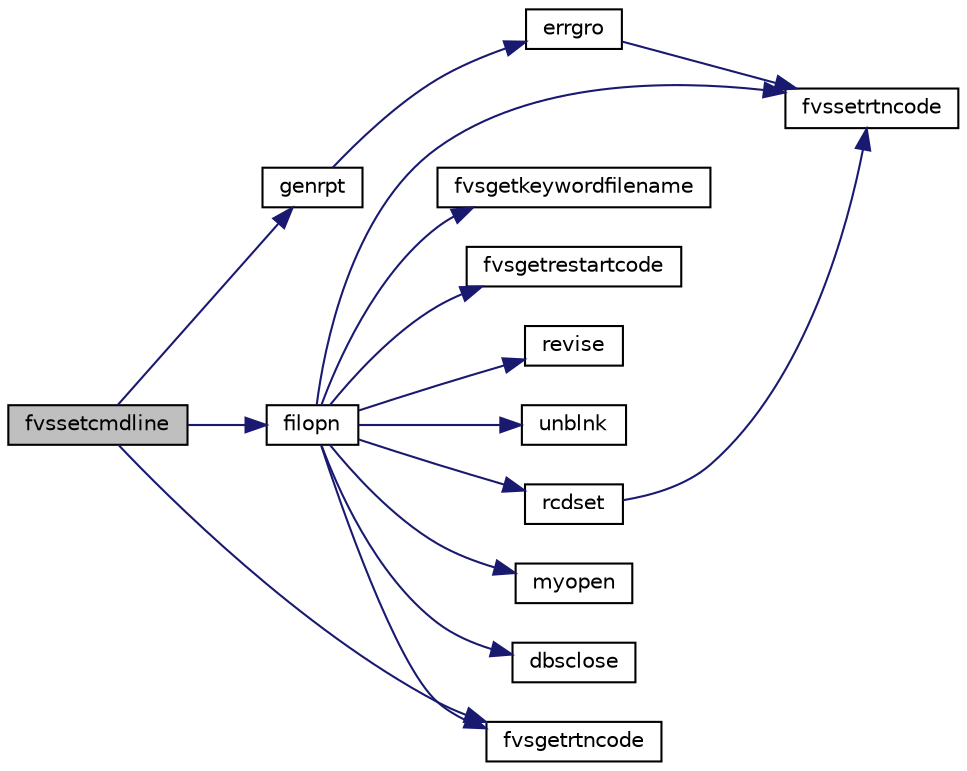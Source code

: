 digraph "fvssetcmdline"
{
  edge [fontname="Helvetica",fontsize="10",labelfontname="Helvetica",labelfontsize="10"];
  node [fontname="Helvetica",fontsize="10",shape=record];
  rankdir="LR";
  Node1 [label="fvssetcmdline",height=0.2,width=0.4,color="black", fillcolor="grey75", style="filled", fontcolor="black"];
  Node1 -> Node2 [color="midnightblue",fontsize="10",style="solid",fontname="Helvetica"];
  Node2 [label="genrpt",height=0.2,width=0.4,color="black", fillcolor="white", style="filled",URL="$genrpt_8f.html#a069559599df421694b80811b7211fd3e"];
  Node2 -> Node3 [color="midnightblue",fontsize="10",style="solid",fontname="Helvetica"];
  Node3 [label="errgro",height=0.2,width=0.4,color="black", fillcolor="white", style="filled",URL="$errgro_8f.html#a638bc8982f252f2894cb512c31d9890a"];
  Node3 -> Node4 [color="midnightblue",fontsize="10",style="solid",fontname="Helvetica"];
  Node4 [label="fvssetrtncode",height=0.2,width=0.4,color="black", fillcolor="white", style="filled",URL="$cmdline_8f.html#a079170808ee3336a99645e9e57dfe5a9"];
  Node1 -> Node5 [color="midnightblue",fontsize="10",style="solid",fontname="Helvetica"];
  Node5 [label="filopn",height=0.2,width=0.4,color="black", fillcolor="white", style="filled",URL="$filopn_8f.html#a7e662e1fa21dd05b8dbb9e7e93333dd3"];
  Node5 -> Node6 [color="midnightblue",fontsize="10",style="solid",fontname="Helvetica"];
  Node6 [label="fvsgetkeywordfilename",height=0.2,width=0.4,color="black", fillcolor="white", style="filled",URL="$cmdline_8f.html#a0e76754ef3361889b089410a750a9e0b"];
  Node5 -> Node7 [color="midnightblue",fontsize="10",style="solid",fontname="Helvetica"];
  Node7 [label="fvsgetrestartcode",height=0.2,width=0.4,color="black", fillcolor="white", style="filled",URL="$cmdline_8f.html#ad360cac679e2e38de9f2a9e42ec7cbf0"];
  Node5 -> Node4 [color="midnightblue",fontsize="10",style="solid",fontname="Helvetica"];
  Node5 -> Node8 [color="midnightblue",fontsize="10",style="solid",fontname="Helvetica"];
  Node8 [label="revise",height=0.2,width=0.4,color="black", fillcolor="white", style="filled",URL="$revise_8f.html#a760f6639eabbb44bc7694760f0598231"];
  Node5 -> Node9 [color="midnightblue",fontsize="10",style="solid",fontname="Helvetica"];
  Node9 [label="unblnk",height=0.2,width=0.4,color="black", fillcolor="white", style="filled",URL="$unblnk_8f.html#ada4793b5e4c31c39009e5ef38998e13f"];
  Node5 -> Node10 [color="midnightblue",fontsize="10",style="solid",fontname="Helvetica"];
  Node10 [label="rcdset",height=0.2,width=0.4,color="black", fillcolor="white", style="filled",URL="$rcdset_8f.html#a1dba8a40ee085d920a3ebb27fcd34a59"];
  Node10 -> Node4 [color="midnightblue",fontsize="10",style="solid",fontname="Helvetica"];
  Node5 -> Node11 [color="midnightblue",fontsize="10",style="solid",fontname="Helvetica"];
  Node11 [label="fvsgetrtncode",height=0.2,width=0.4,color="black", fillcolor="white", style="filled",URL="$cmdline_8f.html#a0772cb6ab1daa15981fb8fcb46971c27"];
  Node5 -> Node12 [color="midnightblue",fontsize="10",style="solid",fontname="Helvetica"];
  Node12 [label="myopen",height=0.2,width=0.4,color="black", fillcolor="white", style="filled",URL="$myopen_8f.html#ab25efa78ed701d464a48e5eb0cf91979"];
  Node5 -> Node13 [color="midnightblue",fontsize="10",style="solid",fontname="Helvetica"];
  Node13 [label="dbsclose",height=0.2,width=0.4,color="black", fillcolor="white", style="filled",URL="$dbsclose_8f.html#aed2197b8dac3e7cc05ea998c5322bca4"];
  Node1 -> Node11 [color="midnightblue",fontsize="10",style="solid",fontname="Helvetica"];
}
